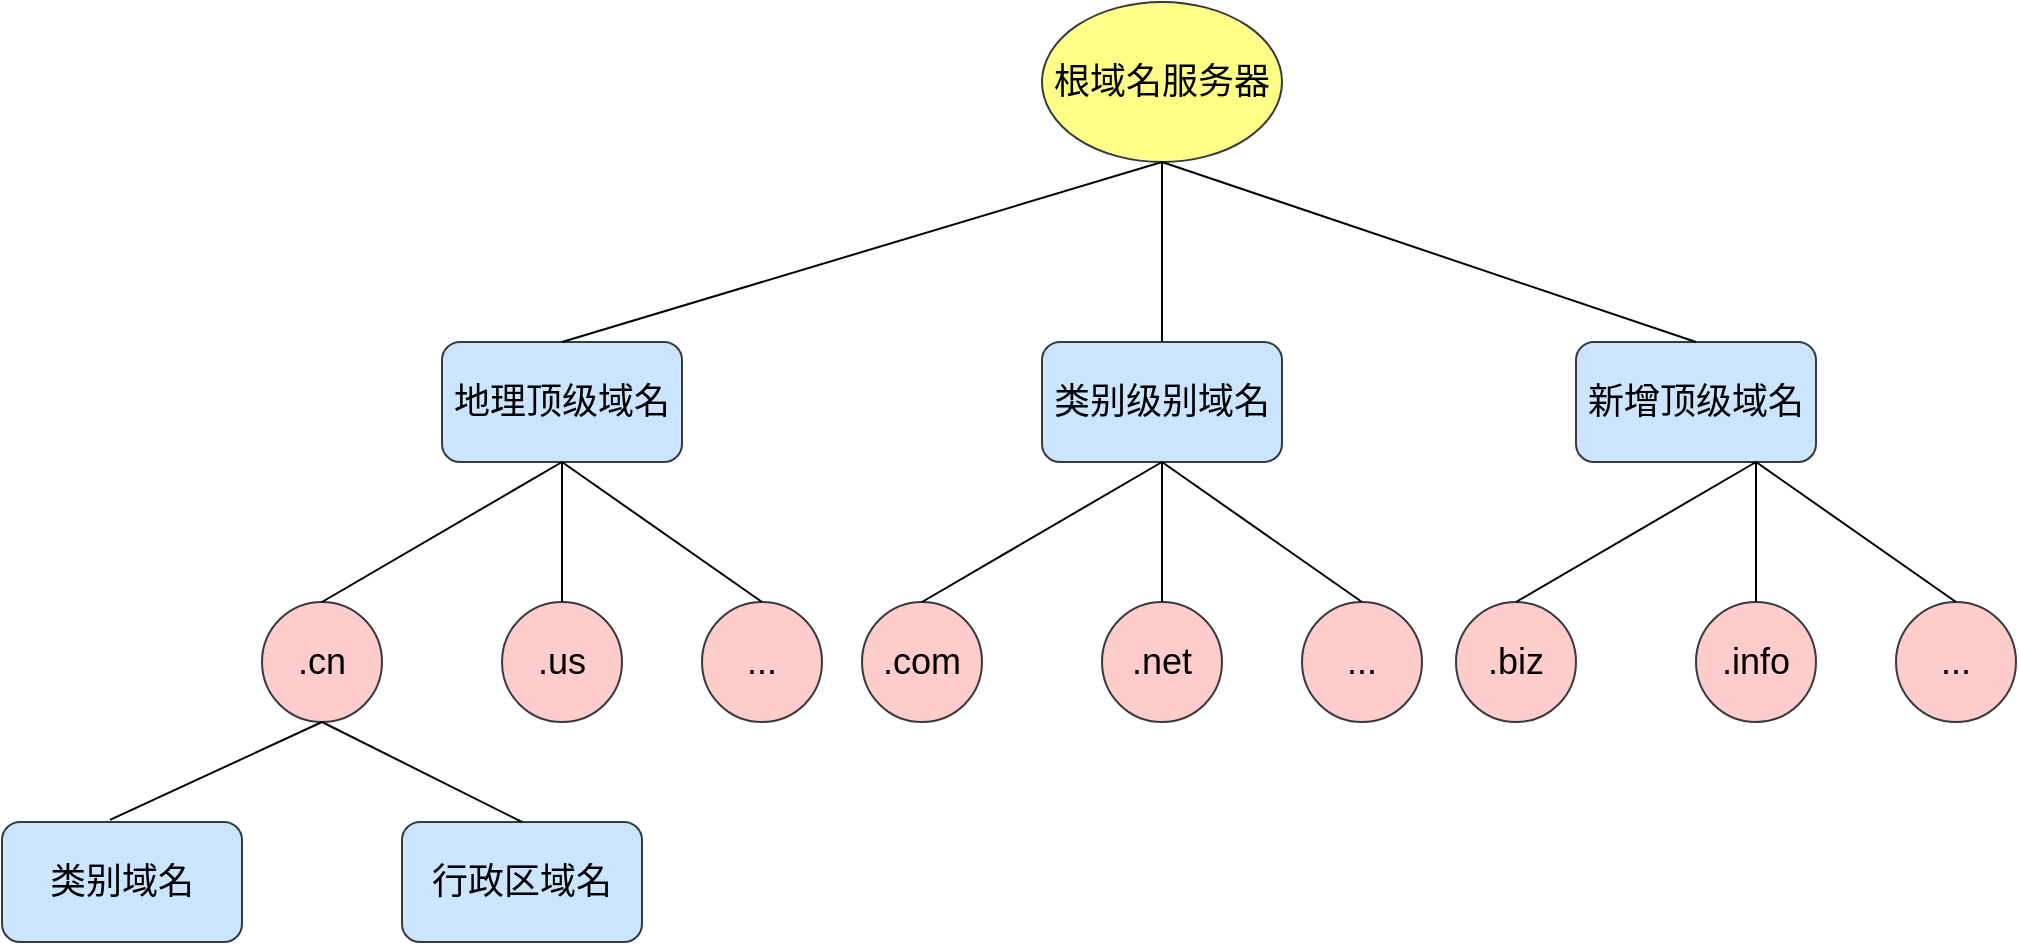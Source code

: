 <mxfile version="13.1.2" type="device"><diagram id="nGQmxLZAtLGiQLJwMpz6" name="第 1 页"><mxGraphModel dx="1620" dy="490" grid="1" gridSize="10" guides="1" tooltips="1" connect="1" arrows="1" fold="1" page="1" pageScale="1" pageWidth="827" pageHeight="1169" math="0" shadow="0"><root><mxCell id="0"/><mxCell id="1" parent="0"/><mxCell id="oZADj_esxmy4oX66DKZP-2" value="根域名服务器" style="ellipse;whiteSpace=wrap;html=1;fontSize=18;fillColor=#ffff88;strokeColor=#36393d;" vertex="1" parent="1"><mxGeometry x="340" y="10" width="120" height="80" as="geometry"/></mxCell><mxCell id="oZADj_esxmy4oX66DKZP-3" value="地理顶级域名" style="rounded=1;whiteSpace=wrap;html=1;fontSize=18;fillColor=#cce5ff;strokeColor=#36393d;" vertex="1" parent="1"><mxGeometry x="40" y="180" width="120" height="60" as="geometry"/></mxCell><mxCell id="oZADj_esxmy4oX66DKZP-4" value="类别级别域名" style="rounded=1;whiteSpace=wrap;html=1;fontSize=18;fillColor=#cce5ff;strokeColor=#36393d;" vertex="1" parent="1"><mxGeometry x="340" y="180" width="120" height="60" as="geometry"/></mxCell><mxCell id="oZADj_esxmy4oX66DKZP-5" value="新增顶级域名" style="rounded=1;whiteSpace=wrap;html=1;fontSize=18;fillColor=#cce5ff;strokeColor=#36393d;" vertex="1" parent="1"><mxGeometry x="607" y="180" width="120" height="60" as="geometry"/></mxCell><mxCell id="oZADj_esxmy4oX66DKZP-6" value="" style="endArrow=none;html=1;exitX=0.5;exitY=0;exitDx=0;exitDy=0;entryX=0.5;entryY=1;entryDx=0;entryDy=0;fontSize=18;" edge="1" parent="1" source="oZADj_esxmy4oX66DKZP-3" target="oZADj_esxmy4oX66DKZP-2"><mxGeometry width="50" height="50" relative="1" as="geometry"><mxPoint x="150" y="160" as="sourcePoint"/><mxPoint x="290" y="113" as="targetPoint"/></mxGeometry></mxCell><mxCell id="oZADj_esxmy4oX66DKZP-7" value="" style="endArrow=none;html=1;entryX=0.5;entryY=1;entryDx=0;entryDy=0;exitX=0.5;exitY=0;exitDx=0;exitDy=0;exitPerimeter=0;fontSize=18;" edge="1" parent="1" source="oZADj_esxmy4oX66DKZP-4" target="oZADj_esxmy4oX66DKZP-2"><mxGeometry width="50" height="50" relative="1" as="geometry"><mxPoint x="280" y="170" as="sourcePoint"/><mxPoint x="330" y="120" as="targetPoint"/></mxGeometry></mxCell><mxCell id="oZADj_esxmy4oX66DKZP-8" value="" style="endArrow=none;html=1;entryX=0.5;entryY=1;entryDx=0;entryDy=0;exitX=0.5;exitY=0;exitDx=0;exitDy=0;fontSize=18;" edge="1" parent="1" source="oZADj_esxmy4oX66DKZP-5" target="oZADj_esxmy4oX66DKZP-2"><mxGeometry width="50" height="50" relative="1" as="geometry"><mxPoint x="460" y="140" as="sourcePoint"/><mxPoint x="510" y="90" as="targetPoint"/></mxGeometry></mxCell><mxCell id="oZADj_esxmy4oX66DKZP-9" value=".cn" style="ellipse;whiteSpace=wrap;html=1;aspect=fixed;fontSize=18;fillColor=#ffcccc;strokeColor=#36393d;" vertex="1" parent="1"><mxGeometry x="-50" y="310" width="60" height="60" as="geometry"/></mxCell><mxCell id="oZADj_esxmy4oX66DKZP-10" value=".us" style="ellipse;whiteSpace=wrap;html=1;aspect=fixed;fontSize=18;fillColor=#ffcccc;strokeColor=#36393d;" vertex="1" parent="1"><mxGeometry x="70" y="310" width="60" height="60" as="geometry"/></mxCell><mxCell id="oZADj_esxmy4oX66DKZP-11" value="..." style="ellipse;whiteSpace=wrap;html=1;aspect=fixed;fontSize=18;fillColor=#ffcccc;strokeColor=#36393d;" vertex="1" parent="1"><mxGeometry x="170" y="310" width="60" height="60" as="geometry"/></mxCell><mxCell id="oZADj_esxmy4oX66DKZP-12" value="" style="endArrow=none;html=1;exitX=0.5;exitY=0;exitDx=0;exitDy=0;entryX=0.5;entryY=1;entryDx=0;entryDy=0;fontSize=18;" edge="1" parent="1" source="oZADj_esxmy4oX66DKZP-9" target="oZADj_esxmy4oX66DKZP-3"><mxGeometry width="50" height="50" relative="1" as="geometry"><mxPoint x="40" y="310" as="sourcePoint"/><mxPoint x="90" y="260" as="targetPoint"/></mxGeometry></mxCell><mxCell id="oZADj_esxmy4oX66DKZP-13" value="" style="endArrow=none;html=1;exitX=0.5;exitY=0;exitDx=0;exitDy=0;fontSize=18;" edge="1" parent="1" source="oZADj_esxmy4oX66DKZP-10"><mxGeometry width="50" height="50" relative="1" as="geometry"><mxPoint x="100" y="300" as="sourcePoint"/><mxPoint x="100" y="240" as="targetPoint"/></mxGeometry></mxCell><mxCell id="oZADj_esxmy4oX66DKZP-16" value="" style="endArrow=none;html=1;entryX=0.5;entryY=1;entryDx=0;entryDy=0;exitX=0.5;exitY=0;exitDx=0;exitDy=0;fontSize=18;" edge="1" parent="1" source="oZADj_esxmy4oX66DKZP-11" target="oZADj_esxmy4oX66DKZP-3"><mxGeometry width="50" height="50" relative="1" as="geometry"><mxPoint x="170" y="300" as="sourcePoint"/><mxPoint x="260" y="240" as="targetPoint"/></mxGeometry></mxCell><mxCell id="oZADj_esxmy4oX66DKZP-17" value=".com" style="ellipse;whiteSpace=wrap;html=1;aspect=fixed;fontSize=18;fillColor=#ffcccc;strokeColor=#36393d;" vertex="1" parent="1"><mxGeometry x="250" y="310" width="60" height="60" as="geometry"/></mxCell><mxCell id="oZADj_esxmy4oX66DKZP-18" value=".net" style="ellipse;whiteSpace=wrap;html=1;aspect=fixed;fontSize=18;fillColor=#ffcccc;strokeColor=#36393d;" vertex="1" parent="1"><mxGeometry x="370" y="310" width="60" height="60" as="geometry"/></mxCell><mxCell id="oZADj_esxmy4oX66DKZP-19" value="..." style="ellipse;whiteSpace=wrap;html=1;aspect=fixed;fontSize=18;fillColor=#ffcccc;strokeColor=#36393d;" vertex="1" parent="1"><mxGeometry x="470" y="310" width="60" height="60" as="geometry"/></mxCell><mxCell id="oZADj_esxmy4oX66DKZP-20" value="" style="endArrow=none;html=1;exitX=0.5;exitY=0;exitDx=0;exitDy=0;entryX=0.5;entryY=1;entryDx=0;entryDy=0;fontSize=18;" edge="1" parent="1" source="oZADj_esxmy4oX66DKZP-17"><mxGeometry width="50" height="50" relative="1" as="geometry"><mxPoint x="340" y="310" as="sourcePoint"/><mxPoint x="400" y="240" as="targetPoint"/></mxGeometry></mxCell><mxCell id="oZADj_esxmy4oX66DKZP-21" value="" style="endArrow=none;html=1;exitX=0.5;exitY=0;exitDx=0;exitDy=0;fontSize=18;" edge="1" parent="1" source="oZADj_esxmy4oX66DKZP-18"><mxGeometry width="50" height="50" relative="1" as="geometry"><mxPoint x="400" y="300" as="sourcePoint"/><mxPoint x="400" y="240" as="targetPoint"/></mxGeometry></mxCell><mxCell id="oZADj_esxmy4oX66DKZP-22" value="" style="endArrow=none;html=1;entryX=0.5;entryY=1;entryDx=0;entryDy=0;exitX=0.5;exitY=0;exitDx=0;exitDy=0;fontSize=18;" edge="1" parent="1" source="oZADj_esxmy4oX66DKZP-19"><mxGeometry width="50" height="50" relative="1" as="geometry"><mxPoint x="470" y="300" as="sourcePoint"/><mxPoint x="400" y="240" as="targetPoint"/></mxGeometry></mxCell><mxCell id="oZADj_esxmy4oX66DKZP-23" value=".biz" style="ellipse;whiteSpace=wrap;html=1;aspect=fixed;fontSize=18;fillColor=#ffcccc;strokeColor=#36393d;" vertex="1" parent="1"><mxGeometry x="547" y="310" width="60" height="60" as="geometry"/></mxCell><mxCell id="oZADj_esxmy4oX66DKZP-24" value=".info" style="ellipse;whiteSpace=wrap;html=1;aspect=fixed;fontSize=18;fillColor=#ffcccc;strokeColor=#36393d;" vertex="1" parent="1"><mxGeometry x="667" y="310" width="60" height="60" as="geometry"/></mxCell><mxCell id="oZADj_esxmy4oX66DKZP-25" value="..." style="ellipse;whiteSpace=wrap;html=1;aspect=fixed;fontSize=18;fillColor=#ffcccc;strokeColor=#36393d;" vertex="1" parent="1"><mxGeometry x="767" y="310" width="60" height="60" as="geometry"/></mxCell><mxCell id="oZADj_esxmy4oX66DKZP-26" value="" style="endArrow=none;html=1;exitX=0.5;exitY=0;exitDx=0;exitDy=0;entryX=0.5;entryY=1;entryDx=0;entryDy=0;fontSize=18;" edge="1" parent="1" source="oZADj_esxmy4oX66DKZP-23"><mxGeometry width="50" height="50" relative="1" as="geometry"><mxPoint x="637" y="310" as="sourcePoint"/><mxPoint x="697" y="240" as="targetPoint"/></mxGeometry></mxCell><mxCell id="oZADj_esxmy4oX66DKZP-27" value="" style="endArrow=none;html=1;exitX=0.5;exitY=0;exitDx=0;exitDy=0;fontSize=18;" edge="1" parent="1" source="oZADj_esxmy4oX66DKZP-24"><mxGeometry width="50" height="50" relative="1" as="geometry"><mxPoint x="697" y="300" as="sourcePoint"/><mxPoint x="697" y="240" as="targetPoint"/></mxGeometry></mxCell><mxCell id="oZADj_esxmy4oX66DKZP-28" value="" style="endArrow=none;html=1;entryX=0.5;entryY=1;entryDx=0;entryDy=0;exitX=0.5;exitY=0;exitDx=0;exitDy=0;fontSize=18;" edge="1" parent="1" source="oZADj_esxmy4oX66DKZP-25"><mxGeometry width="50" height="50" relative="1" as="geometry"><mxPoint x="767" y="300" as="sourcePoint"/><mxPoint x="697" y="240" as="targetPoint"/></mxGeometry></mxCell><mxCell id="oZADj_esxmy4oX66DKZP-32" value="类别域名" style="rounded=1;whiteSpace=wrap;html=1;fontSize=18;fillColor=#cce5ff;strokeColor=#36393d;" vertex="1" parent="1"><mxGeometry x="-180" y="420" width="120" height="60" as="geometry"/></mxCell><mxCell id="oZADj_esxmy4oX66DKZP-33" value="行政区域名" style="rounded=1;whiteSpace=wrap;html=1;fontSize=18;fillColor=#cce5ff;strokeColor=#36393d;" vertex="1" parent="1"><mxGeometry x="20" y="420" width="120" height="60" as="geometry"/></mxCell><mxCell id="oZADj_esxmy4oX66DKZP-34" value="" style="endArrow=none;html=1;fontSize=18;exitX=0.45;exitY=-0.017;exitDx=0;exitDy=0;exitPerimeter=0;" edge="1" parent="1" source="oZADj_esxmy4oX66DKZP-32"><mxGeometry width="50" height="50" relative="1" as="geometry"><mxPoint x="-70" y="420" as="sourcePoint"/><mxPoint x="-20" y="370" as="targetPoint"/></mxGeometry></mxCell><mxCell id="oZADj_esxmy4oX66DKZP-36" value="" style="endArrow=none;html=1;fontSize=18;entryX=0.5;entryY=1;entryDx=0;entryDy=0;exitX=0.5;exitY=0;exitDx=0;exitDy=0;" edge="1" parent="1" source="oZADj_esxmy4oX66DKZP-33" target="oZADj_esxmy4oX66DKZP-9"><mxGeometry width="50" height="50" relative="1" as="geometry"><mxPoint x="30" y="410" as="sourcePoint"/><mxPoint x="80" y="360" as="targetPoint"/></mxGeometry></mxCell></root></mxGraphModel></diagram></mxfile>